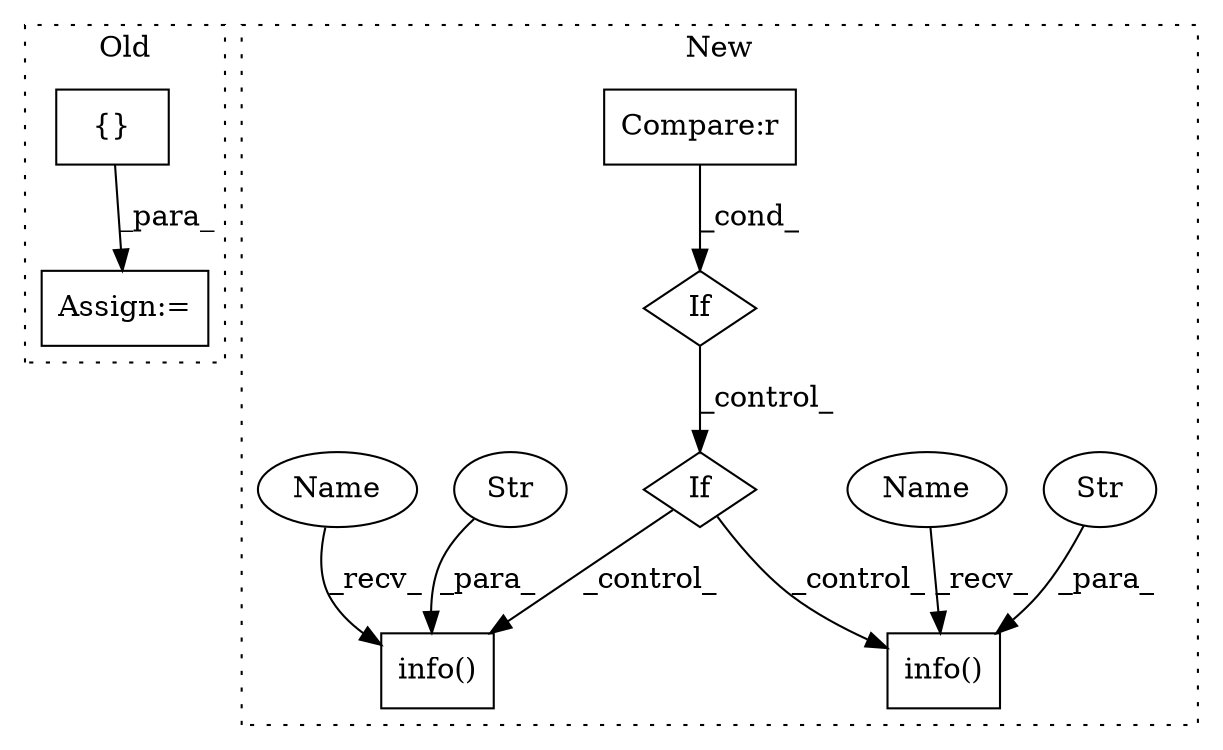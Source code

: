 digraph G {
subgraph cluster0 {
1 [label="{}" a="59" s="3282,3299" l="1,0" shape="box"];
4 [label="Assign:=" a="68" s="3229" l="3" shape="box"];
label = "Old";
style="dotted";
}
subgraph cluster1 {
2 [label="info()" a="75" s="3342,3453" l="30,1" shape="box"];
3 [label="Str" a="66" s="3372" l="81" shape="ellipse"];
5 [label="If" a="96" s="2738" l="3" shape="diamond"];
6 [label="Compare:r" a="40" s="2741" l="26" shape="box"];
7 [label="info()" a="75" s="3229,3291" l="13,1" shape="box"];
8 [label="Str" a="66" s="3242" l="29" shape="ellipse"];
9 [label="If" a="96" s="2848" l="3" shape="diamond"];
10 [label="Name" a="87" s="3342" l="7" shape="ellipse"];
11 [label="Name" a="87" s="3229" l="7" shape="ellipse"];
label = "New";
style="dotted";
}
1 -> 4 [label="_para_"];
3 -> 2 [label="_para_"];
5 -> 9 [label="_control_"];
6 -> 5 [label="_cond_"];
8 -> 7 [label="_para_"];
9 -> 2 [label="_control_"];
9 -> 7 [label="_control_"];
10 -> 2 [label="_recv_"];
11 -> 7 [label="_recv_"];
}